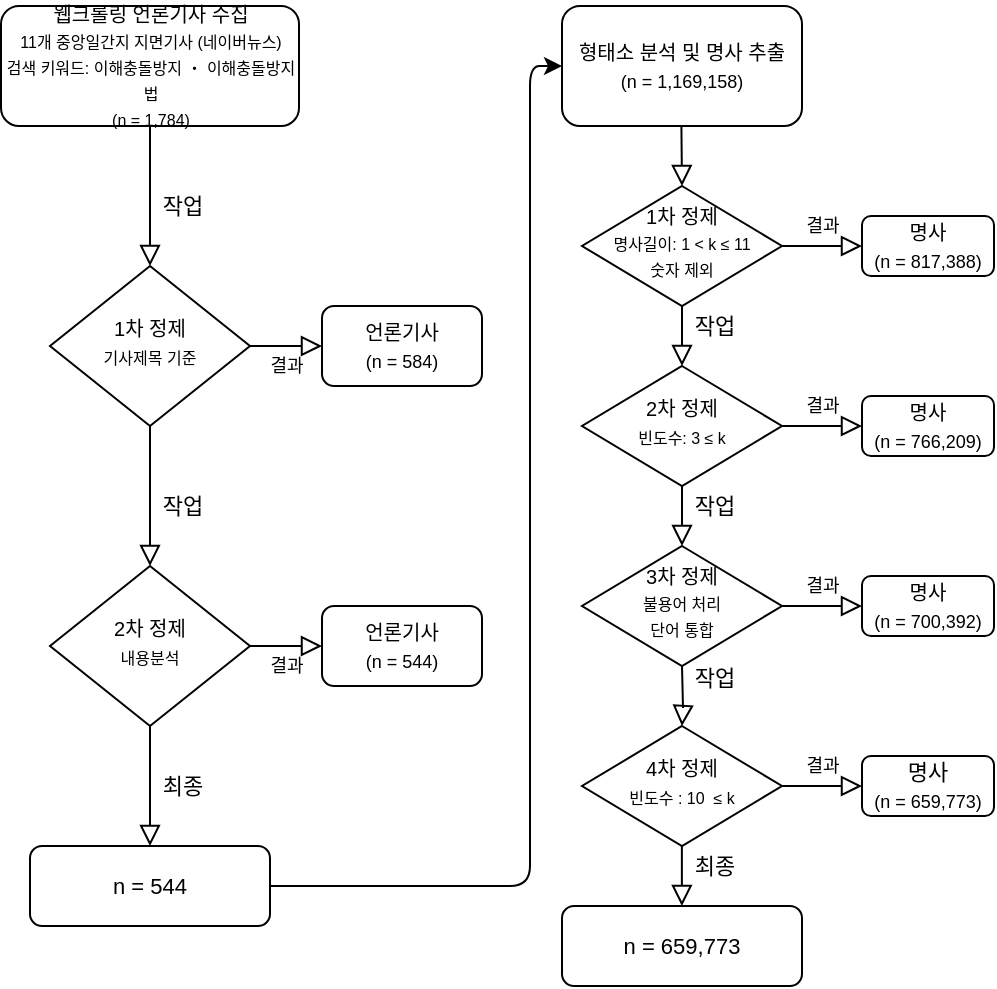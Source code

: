<mxfile version="14.9.7" type="github">
  <diagram id="C5RBs43oDa-KdzZeNtuy" name="Page-1">
    <mxGraphModel dx="542" dy="713" grid="1" gridSize="10" guides="1" tooltips="1" connect="1" arrows="1" fold="1" page="1" pageScale="1" pageWidth="827" pageHeight="1169" math="0" shadow="0">
      <root>
        <mxCell id="WIyWlLk6GJQsqaUBKTNV-0" />
        <mxCell id="WIyWlLk6GJQsqaUBKTNV-1" parent="WIyWlLk6GJQsqaUBKTNV-0" />
        <mxCell id="WIyWlLk6GJQsqaUBKTNV-2" value="작업" style="rounded=0;html=1;jettySize=auto;orthogonalLoop=1;fontSize=11;endArrow=block;endFill=0;endSize=8;strokeWidth=1;shadow=0;labelBackgroundColor=none;edgeStyle=orthogonalEdgeStyle;" parent="WIyWlLk6GJQsqaUBKTNV-1" edge="1">
          <mxGeometry x="0.143" y="16" relative="1" as="geometry">
            <mxPoint x="214.0" y="190" as="sourcePoint" />
            <mxPoint x="214.0" y="260" as="targetPoint" />
            <mxPoint as="offset" />
          </mxGeometry>
        </mxCell>
        <mxCell id="WIyWlLk6GJQsqaUBKTNV-3" value="&lt;font style=&quot;font-size: 10px&quot;&gt;웹크롤링 언론기사 수집&lt;br&gt;&lt;/font&gt;&lt;font style=&quot;font-size: 8px&quot;&gt;11개 중앙일간지 지면기사 (네이버뉴스)&lt;br&gt;검색 키워드: 이해충돌방지 ・ 이해충돌방지법&lt;br&gt;(n = 1,784)&lt;br&gt;&lt;/font&gt;" style="rounded=1;whiteSpace=wrap;html=1;fontSize=11;glass=0;strokeWidth=1;shadow=0;" parent="WIyWlLk6GJQsqaUBKTNV-1" vertex="1">
          <mxGeometry x="139.5" y="130" width="149" height="60" as="geometry" />
        </mxCell>
        <mxCell id="WIyWlLk6GJQsqaUBKTNV-4" value="작업" style="rounded=0;html=1;jettySize=auto;orthogonalLoop=1;fontSize=11;endArrow=block;endFill=0;endSize=8;strokeWidth=1;shadow=0;labelBackgroundColor=none;edgeStyle=orthogonalEdgeStyle;" parent="WIyWlLk6GJQsqaUBKTNV-1" source="WIyWlLk6GJQsqaUBKTNV-6" target="WIyWlLk6GJQsqaUBKTNV-10" edge="1">
          <mxGeometry x="0.143" y="16" relative="1" as="geometry">
            <mxPoint as="offset" />
          </mxGeometry>
        </mxCell>
        <mxCell id="WIyWlLk6GJQsqaUBKTNV-5" value="결과" style="edgeStyle=orthogonalEdgeStyle;rounded=0;html=1;jettySize=auto;orthogonalLoop=1;fontSize=9;endArrow=block;endFill=0;endSize=8;strokeWidth=1;shadow=0;labelBackgroundColor=none;" parent="WIyWlLk6GJQsqaUBKTNV-1" source="WIyWlLk6GJQsqaUBKTNV-6" target="WIyWlLk6GJQsqaUBKTNV-7" edge="1">
          <mxGeometry y="10" relative="1" as="geometry">
            <mxPoint as="offset" />
          </mxGeometry>
        </mxCell>
        <mxCell id="WIyWlLk6GJQsqaUBKTNV-6" value="&lt;font style=&quot;font-size: 10px&quot;&gt;1차 정제&lt;br&gt;&lt;/font&gt;&lt;span style=&quot;font-size: 8px&quot;&gt;기사제목 기준&lt;/span&gt;" style="rhombus;whiteSpace=wrap;html=1;shadow=0;fontFamily=Helvetica;fontSize=11;align=center;strokeWidth=1;spacing=6;spacingTop=-4;" parent="WIyWlLk6GJQsqaUBKTNV-1" vertex="1">
          <mxGeometry x="164" y="260" width="100" height="80" as="geometry" />
        </mxCell>
        <mxCell id="WIyWlLk6GJQsqaUBKTNV-7" value="&lt;font style=&quot;font-size: 10px&quot;&gt;언론기사&lt;br&gt;&lt;/font&gt;&lt;font style=&quot;font-size: 9px&quot;&gt;(n = 584)&lt;/font&gt;" style="rounded=1;whiteSpace=wrap;html=1;fontSize=11;glass=0;strokeWidth=1;shadow=0;" parent="WIyWlLk6GJQsqaUBKTNV-1" vertex="1">
          <mxGeometry x="300" y="280" width="80" height="40" as="geometry" />
        </mxCell>
        <mxCell id="WIyWlLk6GJQsqaUBKTNV-8" value="최종" style="rounded=0;html=1;jettySize=auto;orthogonalLoop=1;fontSize=11;endArrow=block;endFill=0;endSize=8;strokeWidth=1;shadow=0;labelBackgroundColor=none;edgeStyle=orthogonalEdgeStyle;" parent="WIyWlLk6GJQsqaUBKTNV-1" source="WIyWlLk6GJQsqaUBKTNV-10" target="WIyWlLk6GJQsqaUBKTNV-11" edge="1">
          <mxGeometry y="16" relative="1" as="geometry">
            <mxPoint as="offset" />
          </mxGeometry>
        </mxCell>
        <mxCell id="WIyWlLk6GJQsqaUBKTNV-9" value="결과" style="edgeStyle=orthogonalEdgeStyle;rounded=0;html=1;jettySize=auto;orthogonalLoop=1;fontSize=9;endArrow=block;endFill=0;endSize=8;strokeWidth=1;shadow=0;labelBackgroundColor=none;" parent="WIyWlLk6GJQsqaUBKTNV-1" source="WIyWlLk6GJQsqaUBKTNV-10" target="WIyWlLk6GJQsqaUBKTNV-12" edge="1">
          <mxGeometry y="10" relative="1" as="geometry">
            <mxPoint as="offset" />
          </mxGeometry>
        </mxCell>
        <mxCell id="WIyWlLk6GJQsqaUBKTNV-10" value="&lt;font style=&quot;font-size: 10px&quot;&gt;2차 정제&lt;br&gt;&lt;/font&gt;&lt;font style=&quot;font-size: 8px&quot;&gt;내용분석&lt;/font&gt;" style="rhombus;whiteSpace=wrap;html=1;shadow=0;fontFamily=Helvetica;fontSize=11;align=center;strokeWidth=1;spacing=6;spacingTop=-4;" parent="WIyWlLk6GJQsqaUBKTNV-1" vertex="1">
          <mxGeometry x="164" y="410" width="100" height="80" as="geometry" />
        </mxCell>
        <mxCell id="WIyWlLk6GJQsqaUBKTNV-11" value="n = 544" style="rounded=1;whiteSpace=wrap;html=1;fontSize=11;glass=0;strokeWidth=1;shadow=0;" parent="WIyWlLk6GJQsqaUBKTNV-1" vertex="1">
          <mxGeometry x="154" y="550" width="120" height="40" as="geometry" />
        </mxCell>
        <mxCell id="WIyWlLk6GJQsqaUBKTNV-12" value="&lt;font style=&quot;font-size: 10px&quot;&gt;언론기사&lt;/font&gt;&lt;br style=&quot;font-size: 11px&quot;&gt;&lt;font style=&quot;font-size: 9px&quot;&gt;(n = 544)&lt;/font&gt;" style="rounded=1;whiteSpace=wrap;html=1;fontSize=11;glass=0;strokeWidth=1;shadow=0;" parent="WIyWlLk6GJQsqaUBKTNV-1" vertex="1">
          <mxGeometry x="300" y="430" width="80" height="40" as="geometry" />
        </mxCell>
        <mxCell id="o_Thwpqc5d8Y5QQ_MUpu-1" value="" style="endArrow=classic;html=1;exitX=1;exitY=0.5;exitDx=0;exitDy=0;entryX=0;entryY=0.5;entryDx=0;entryDy=0;" parent="WIyWlLk6GJQsqaUBKTNV-1" source="WIyWlLk6GJQsqaUBKTNV-11" target="o_Thwpqc5d8Y5QQ_MUpu-2" edge="1">
          <mxGeometry width="50" height="50" relative="1" as="geometry">
            <mxPoint x="344" y="490" as="sourcePoint" />
            <mxPoint x="444" y="210" as="targetPoint" />
            <Array as="points">
              <mxPoint x="404" y="570" />
              <mxPoint x="404" y="160" />
            </Array>
          </mxGeometry>
        </mxCell>
        <mxCell id="o_Thwpqc5d8Y5QQ_MUpu-2" value="&lt;font style=&quot;font-size: 10px&quot;&gt;형태소 분석 및 명사 추출&lt;br&gt;&lt;/font&gt;&lt;font style=&quot;font-size: 9px&quot;&gt;(n = 1,169,158)&lt;/font&gt;" style="rounded=1;whiteSpace=wrap;html=1;fontSize=11;" parent="WIyWlLk6GJQsqaUBKTNV-1" vertex="1">
          <mxGeometry x="420" y="130" width="120" height="60" as="geometry" />
        </mxCell>
        <mxCell id="o_Thwpqc5d8Y5QQ_MUpu-3" value="작업" style="rounded=0;html=1;jettySize=auto;orthogonalLoop=1;fontSize=11;endArrow=block;endFill=0;endSize=8;strokeWidth=1;shadow=0;labelBackgroundColor=none;edgeStyle=orthogonalEdgeStyle;" parent="WIyWlLk6GJQsqaUBKTNV-1" source="o_Thwpqc5d8Y5QQ_MUpu-5" target="o_Thwpqc5d8Y5QQ_MUpu-9" edge="1">
          <mxGeometry x="-0.333" y="16" relative="1" as="geometry">
            <mxPoint as="offset" />
            <Array as="points">
              <mxPoint x="480" y="320" />
              <mxPoint x="480" y="320" />
            </Array>
          </mxGeometry>
        </mxCell>
        <mxCell id="o_Thwpqc5d8Y5QQ_MUpu-4" value="결과" style="edgeStyle=orthogonalEdgeStyle;rounded=0;html=1;jettySize=auto;orthogonalLoop=1;fontSize=9;endArrow=block;endFill=0;endSize=8;strokeWidth=1;shadow=0;labelBackgroundColor=none;" parent="WIyWlLk6GJQsqaUBKTNV-1" source="o_Thwpqc5d8Y5QQ_MUpu-5" target="o_Thwpqc5d8Y5QQ_MUpu-6" edge="1">
          <mxGeometry y="10" relative="1" as="geometry">
            <mxPoint as="offset" />
          </mxGeometry>
        </mxCell>
        <mxCell id="o_Thwpqc5d8Y5QQ_MUpu-5" value="&lt;font style=&quot;font-size: 10px&quot;&gt;1차 정제&lt;br&gt;&lt;/font&gt;&lt;font style=&quot;font-size: 8px&quot;&gt;명사길이: 1 &amp;lt; k ≤ 11&lt;br&gt;숫자 제외&lt;/font&gt;" style="rhombus;whiteSpace=wrap;html=1;shadow=0;fontFamily=Helvetica;fontSize=11;align=center;strokeWidth=1;spacing=6;spacingTop=-4;" parent="WIyWlLk6GJQsqaUBKTNV-1" vertex="1">
          <mxGeometry x="430" y="220" width="100" height="60" as="geometry" />
        </mxCell>
        <mxCell id="o_Thwpqc5d8Y5QQ_MUpu-6" value="&lt;font style=&quot;font-size: 10px&quot;&gt;명사&lt;br&gt;&lt;/font&gt;&lt;font style=&quot;font-size: 9px&quot;&gt;(n = 817,388)&lt;/font&gt;" style="rounded=1;whiteSpace=wrap;html=1;fontSize=11;glass=0;strokeWidth=1;shadow=0;" parent="WIyWlLk6GJQsqaUBKTNV-1" vertex="1">
          <mxGeometry x="570" y="235" width="66" height="30" as="geometry" />
        </mxCell>
        <mxCell id="o_Thwpqc5d8Y5QQ_MUpu-7" value="작업" style="rounded=0;html=1;jettySize=auto;orthogonalLoop=1;fontSize=11;endArrow=block;endFill=0;endSize=8;strokeWidth=1;shadow=0;labelBackgroundColor=none;edgeStyle=orthogonalEdgeStyle;" parent="WIyWlLk6GJQsqaUBKTNV-1" source="o_Thwpqc5d8Y5QQ_MUpu-9" target="o_Thwpqc5d8Y5QQ_MUpu-14" edge="1">
          <mxGeometry x="0.2" y="16" relative="1" as="geometry">
            <mxPoint as="offset" />
          </mxGeometry>
        </mxCell>
        <mxCell id="o_Thwpqc5d8Y5QQ_MUpu-8" value="결과" style="edgeStyle=orthogonalEdgeStyle;rounded=0;html=1;jettySize=auto;orthogonalLoop=1;fontSize=9;endArrow=block;endFill=0;endSize=8;strokeWidth=1;shadow=0;labelBackgroundColor=none;" parent="WIyWlLk6GJQsqaUBKTNV-1" source="o_Thwpqc5d8Y5QQ_MUpu-9" target="o_Thwpqc5d8Y5QQ_MUpu-11" edge="1">
          <mxGeometry y="10" relative="1" as="geometry">
            <mxPoint as="offset" />
          </mxGeometry>
        </mxCell>
        <mxCell id="o_Thwpqc5d8Y5QQ_MUpu-9" value="&lt;font style=&quot;font-size: 10px&quot;&gt;2차 정제&lt;br&gt;&lt;/font&gt;&lt;font style=&quot;font-size: 8px&quot;&gt;빈도수: 3 ≤ k&lt;br&gt;&lt;/font&gt;" style="rhombus;whiteSpace=wrap;html=1;shadow=0;fontFamily=Helvetica;fontSize=11;align=center;strokeWidth=1;spacing=6;spacingTop=-4;" parent="WIyWlLk6GJQsqaUBKTNV-1" vertex="1">
          <mxGeometry x="430" y="310" width="100" height="60" as="geometry" />
        </mxCell>
        <mxCell id="o_Thwpqc5d8Y5QQ_MUpu-10" value="n = 659,773" style="rounded=1;whiteSpace=wrap;html=1;fontSize=11;glass=0;strokeWidth=1;shadow=0;" parent="WIyWlLk6GJQsqaUBKTNV-1" vertex="1">
          <mxGeometry x="420" y="580" width="120" height="40" as="geometry" />
        </mxCell>
        <mxCell id="o_Thwpqc5d8Y5QQ_MUpu-11" value="&lt;font style=&quot;font-size: 10px&quot;&gt;명사&lt;br&gt;&lt;/font&gt;&lt;font style=&quot;font-size: 9px&quot;&gt;(n = 766,209)&lt;/font&gt;" style="rounded=1;whiteSpace=wrap;html=1;fontSize=11;glass=0;strokeWidth=1;shadow=0;" parent="WIyWlLk6GJQsqaUBKTNV-1" vertex="1">
          <mxGeometry x="570" y="325" width="66" height="30" as="geometry" />
        </mxCell>
        <mxCell id="o_Thwpqc5d8Y5QQ_MUpu-12" value="" style="rounded=0;html=1;jettySize=auto;orthogonalLoop=1;fontSize=11;endArrow=block;endFill=0;endSize=8;strokeWidth=1;shadow=0;labelBackgroundColor=none;edgeStyle=orthogonalEdgeStyle;" parent="WIyWlLk6GJQsqaUBKTNV-1" edge="1">
          <mxGeometry relative="1" as="geometry">
            <mxPoint x="479.71" y="190" as="sourcePoint" />
            <mxPoint x="480" y="220" as="targetPoint" />
          </mxGeometry>
        </mxCell>
        <mxCell id="o_Thwpqc5d8Y5QQ_MUpu-14" value="&lt;font style=&quot;font-size: 10px&quot;&gt;3차 정제&lt;br&gt;&lt;/font&gt;&lt;font style=&quot;font-size: 8px&quot;&gt;불용어 처리&lt;br&gt;단어 통합&lt;br&gt;&lt;/font&gt;" style="rhombus;whiteSpace=wrap;html=1;shadow=0;fontFamily=Helvetica;fontSize=11;align=center;strokeWidth=1;spacing=6;spacingTop=-4;" parent="WIyWlLk6GJQsqaUBKTNV-1" vertex="1">
          <mxGeometry x="430" y="400" width="100" height="60" as="geometry" />
        </mxCell>
        <mxCell id="o_Thwpqc5d8Y5QQ_MUpu-17" value="결과" style="edgeStyle=orthogonalEdgeStyle;rounded=0;html=1;jettySize=auto;orthogonalLoop=1;fontSize=9;endArrow=block;endFill=0;endSize=8;strokeWidth=1;shadow=0;labelBackgroundColor=none;" parent="WIyWlLk6GJQsqaUBKTNV-1" target="o_Thwpqc5d8Y5QQ_MUpu-18" edge="1">
          <mxGeometry y="10" relative="1" as="geometry">
            <mxPoint as="offset" />
            <mxPoint x="530.0" y="430.0" as="sourcePoint" />
            <Array as="points">
              <mxPoint x="550" y="430" />
              <mxPoint x="550" y="430" />
            </Array>
          </mxGeometry>
        </mxCell>
        <mxCell id="o_Thwpqc5d8Y5QQ_MUpu-18" value="&lt;font style=&quot;font-size: 10px&quot;&gt;명사&lt;br&gt;&lt;/font&gt;&lt;font style=&quot;font-size: 9px&quot;&gt;(n = 700,392)&lt;/font&gt;" style="rounded=1;whiteSpace=wrap;html=1;fontSize=11;glass=0;strokeWidth=1;shadow=0;" parent="WIyWlLk6GJQsqaUBKTNV-1" vertex="1">
          <mxGeometry x="570" y="415" width="66" height="30" as="geometry" />
        </mxCell>
        <mxCell id="o_Thwpqc5d8Y5QQ_MUpu-19" value="최종" style="rounded=0;html=1;jettySize=auto;orthogonalLoop=1;fontSize=11;endArrow=block;endFill=0;endSize=8;strokeWidth=1;shadow=0;labelBackgroundColor=none;edgeStyle=orthogonalEdgeStyle;" parent="WIyWlLk6GJQsqaUBKTNV-1" edge="1">
          <mxGeometry x="-0.333" y="16" relative="1" as="geometry">
            <mxPoint as="offset" />
            <mxPoint x="479.94" y="550.0" as="sourcePoint" />
            <mxPoint x="479.94" y="580.0" as="targetPoint" />
          </mxGeometry>
        </mxCell>
        <mxCell id="o_Thwpqc5d8Y5QQ_MUpu-24" value="작업" style="rounded=0;html=1;jettySize=auto;orthogonalLoop=1;fontSize=11;endArrow=block;endFill=0;endSize=8;strokeWidth=1;shadow=0;labelBackgroundColor=none;edgeStyle=orthogonalEdgeStyle;" parent="WIyWlLk6GJQsqaUBKTNV-1" target="o_Thwpqc5d8Y5QQ_MUpu-25" edge="1">
          <mxGeometry x="-0.6" y="16" relative="1" as="geometry">
            <mxPoint as="offset" />
            <mxPoint x="480.0" y="460.0" as="sourcePoint" />
          </mxGeometry>
        </mxCell>
        <mxCell id="o_Thwpqc5d8Y5QQ_MUpu-25" value="&lt;font style=&quot;font-size: 10px&quot;&gt;4차 정제&lt;br&gt;&lt;/font&gt;&lt;font style=&quot;font-size: 8px&quot;&gt;빈도수 : 10&amp;nbsp;&amp;nbsp;≤ k&lt;br&gt;&lt;/font&gt;" style="rhombus;whiteSpace=wrap;html=1;shadow=0;fontFamily=Helvetica;fontSize=11;align=center;strokeWidth=1;spacing=6;spacingTop=-4;" parent="WIyWlLk6GJQsqaUBKTNV-1" vertex="1">
          <mxGeometry x="430" y="490" width="100" height="60" as="geometry" />
        </mxCell>
        <mxCell id="o_Thwpqc5d8Y5QQ_MUpu-26" value="결과" style="edgeStyle=orthogonalEdgeStyle;rounded=0;html=1;jettySize=auto;orthogonalLoop=1;fontSize=9;endArrow=block;endFill=0;endSize=8;strokeWidth=1;shadow=0;labelBackgroundColor=none;" parent="WIyWlLk6GJQsqaUBKTNV-1" target="o_Thwpqc5d8Y5QQ_MUpu-27" edge="1">
          <mxGeometry y="10" relative="1" as="geometry">
            <mxPoint as="offset" />
            <mxPoint x="530.0" y="520.0" as="sourcePoint" />
            <Array as="points">
              <mxPoint x="550" y="520" />
              <mxPoint x="550" y="520" />
            </Array>
          </mxGeometry>
        </mxCell>
        <mxCell id="o_Thwpqc5d8Y5QQ_MUpu-27" value="명사&lt;br&gt;&lt;font style=&quot;font-size: 9px&quot;&gt;(n = 659,773)&lt;/font&gt;" style="rounded=1;whiteSpace=wrap;html=1;fontSize=11;glass=0;strokeWidth=1;shadow=0;" parent="WIyWlLk6GJQsqaUBKTNV-1" vertex="1">
          <mxGeometry x="570" y="505" width="66" height="30" as="geometry" />
        </mxCell>
      </root>
    </mxGraphModel>
  </diagram>
</mxfile>
